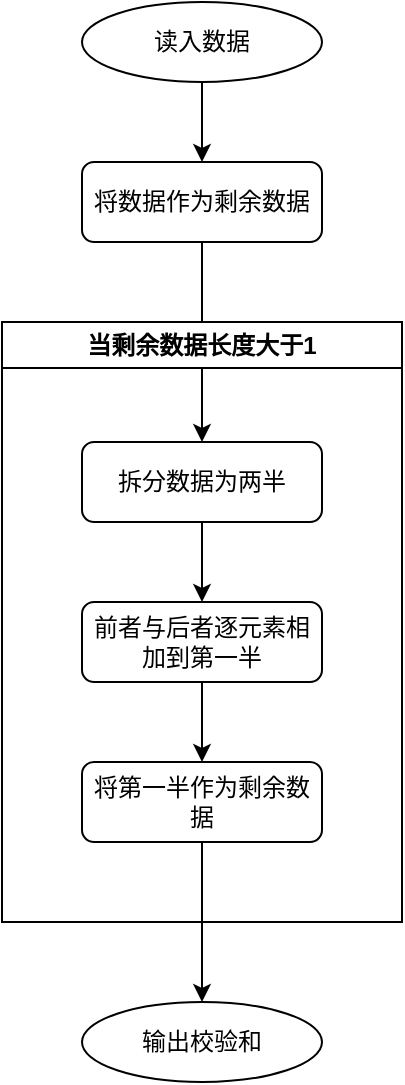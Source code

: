 <mxfile version="22.0.3" type="device">
  <diagram id="C5RBs43oDa-KdzZeNtuy" name="Page-1">
    <mxGraphModel dx="538" dy="345" grid="1" gridSize="10" guides="1" tooltips="1" connect="1" arrows="1" fold="1" page="1" pageScale="1" pageWidth="827" pageHeight="1169" math="0" shadow="0">
      <root>
        <mxCell id="WIyWlLk6GJQsqaUBKTNV-0" />
        <mxCell id="WIyWlLk6GJQsqaUBKTNV-1" parent="WIyWlLk6GJQsqaUBKTNV-0" />
        <mxCell id="59Sfo_6lMa2S5x6zrIaV-8" value="" style="edgeStyle=orthogonalEdgeStyle;rounded=0;orthogonalLoop=1;jettySize=auto;html=1;" edge="1" parent="WIyWlLk6GJQsqaUBKTNV-1" source="59Sfo_6lMa2S5x6zrIaV-1" target="59Sfo_6lMa2S5x6zrIaV-2">
          <mxGeometry relative="1" as="geometry" />
        </mxCell>
        <mxCell id="59Sfo_6lMa2S5x6zrIaV-1" value="读入数据" style="ellipse;whiteSpace=wrap;html=1;" vertex="1" parent="WIyWlLk6GJQsqaUBKTNV-1">
          <mxGeometry x="160" y="40" width="120" height="40" as="geometry" />
        </mxCell>
        <mxCell id="59Sfo_6lMa2S5x6zrIaV-9" value="" style="edgeStyle=orthogonalEdgeStyle;rounded=0;orthogonalLoop=1;jettySize=auto;html=1;" edge="1" parent="WIyWlLk6GJQsqaUBKTNV-1" source="59Sfo_6lMa2S5x6zrIaV-2" target="59Sfo_6lMa2S5x6zrIaV-5">
          <mxGeometry relative="1" as="geometry" />
        </mxCell>
        <mxCell id="59Sfo_6lMa2S5x6zrIaV-2" value="将数据作为剩余数据" style="rounded=1;whiteSpace=wrap;html=1;" vertex="1" parent="WIyWlLk6GJQsqaUBKTNV-1">
          <mxGeometry x="160" y="120" width="120" height="40" as="geometry" />
        </mxCell>
        <mxCell id="59Sfo_6lMa2S5x6zrIaV-3" value="输出校验和" style="ellipse;whiteSpace=wrap;html=1;" vertex="1" parent="WIyWlLk6GJQsqaUBKTNV-1">
          <mxGeometry x="160" y="540" width="120" height="40" as="geometry" />
        </mxCell>
        <mxCell id="59Sfo_6lMa2S5x6zrIaV-4" value="当剩余数据长度大于1" style="swimlane;whiteSpace=wrap;html=1;" vertex="1" parent="WIyWlLk6GJQsqaUBKTNV-1">
          <mxGeometry x="120" y="200" width="200" height="300" as="geometry" />
        </mxCell>
        <mxCell id="59Sfo_6lMa2S5x6zrIaV-10" value="" style="edgeStyle=orthogonalEdgeStyle;rounded=0;orthogonalLoop=1;jettySize=auto;html=1;" edge="1" parent="59Sfo_6lMa2S5x6zrIaV-4" source="59Sfo_6lMa2S5x6zrIaV-5" target="59Sfo_6lMa2S5x6zrIaV-6">
          <mxGeometry relative="1" as="geometry" />
        </mxCell>
        <mxCell id="59Sfo_6lMa2S5x6zrIaV-5" value="拆分数据为两半" style="rounded=1;whiteSpace=wrap;html=1;" vertex="1" parent="59Sfo_6lMa2S5x6zrIaV-4">
          <mxGeometry x="40" y="60" width="120" height="40" as="geometry" />
        </mxCell>
        <mxCell id="59Sfo_6lMa2S5x6zrIaV-11" value="" style="edgeStyle=orthogonalEdgeStyle;rounded=0;orthogonalLoop=1;jettySize=auto;html=1;" edge="1" parent="59Sfo_6lMa2S5x6zrIaV-4" source="59Sfo_6lMa2S5x6zrIaV-6" target="59Sfo_6lMa2S5x6zrIaV-7">
          <mxGeometry relative="1" as="geometry" />
        </mxCell>
        <mxCell id="59Sfo_6lMa2S5x6zrIaV-6" value="前者与后者逐元素相加到第一半" style="rounded=1;whiteSpace=wrap;html=1;" vertex="1" parent="59Sfo_6lMa2S5x6zrIaV-4">
          <mxGeometry x="40" y="140" width="120" height="40" as="geometry" />
        </mxCell>
        <mxCell id="59Sfo_6lMa2S5x6zrIaV-7" value="将第一半作为剩余数据" style="rounded=1;whiteSpace=wrap;html=1;" vertex="1" parent="59Sfo_6lMa2S5x6zrIaV-4">
          <mxGeometry x="40" y="220" width="120" height="40" as="geometry" />
        </mxCell>
        <mxCell id="59Sfo_6lMa2S5x6zrIaV-12" value="" style="edgeStyle=orthogonalEdgeStyle;rounded=0;orthogonalLoop=1;jettySize=auto;html=1;" edge="1" parent="WIyWlLk6GJQsqaUBKTNV-1" source="59Sfo_6lMa2S5x6zrIaV-7" target="59Sfo_6lMa2S5x6zrIaV-3">
          <mxGeometry relative="1" as="geometry" />
        </mxCell>
      </root>
    </mxGraphModel>
  </diagram>
</mxfile>
